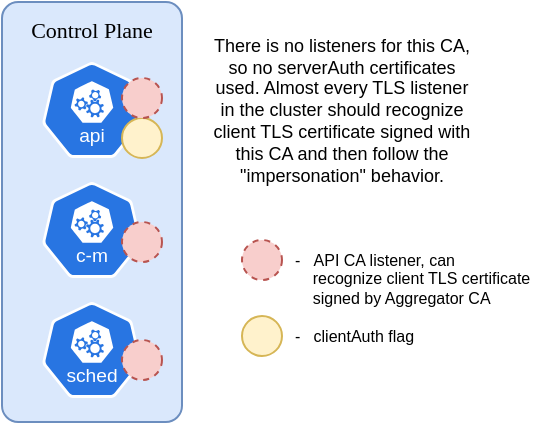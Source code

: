 <mxfile version="28.2.5">
  <diagram name="Page-1" id="6w3Nn8mPZokH5K6b7TAQ">
    <mxGraphModel dx="496" dy="371" grid="1" gridSize="10" guides="1" tooltips="1" connect="1" arrows="1" fold="1" page="1" pageScale="1" pageWidth="827" pageHeight="1169" math="0" shadow="0">
      <root>
        <mxCell id="0" />
        <mxCell id="1" parent="0" />
        <mxCell id="zOuMPL_r7VEr6dwzE8yM-19" value="" style="rounded=0;whiteSpace=wrap;html=1;strokeColor=none;" parent="1" vertex="1">
          <mxGeometry x="400" y="574" width="160" height="75" as="geometry" />
        </mxCell>
        <mxCell id="OOeiIcqSMya32nPRaJqt-1" value="&lt;font style=&quot;font-size: 11px;&quot;&gt;Control Plane&lt;/font&gt;" style="rounded=1;whiteSpace=wrap;html=1;fillColor=#dae8fc;strokeColor=#6c8ebf;verticalAlign=top;fontFamily=Verdana;arcSize=9;" parent="1" vertex="1">
          <mxGeometry x="290" y="460" width="90" height="210" as="geometry" />
        </mxCell>
        <mxCell id="OOeiIcqSMya32nPRaJqt-29" value="" style="aspect=fixed;sketch=0;html=1;dashed=0;whitespace=wrap;verticalLabelPosition=bottom;verticalAlign=top;fillColor=#2875E2;strokeColor=#ffffff;points=[[0.005,0.63,0],[0.1,0.2,0],[0.9,0.2,0],[0.5,0,0],[0.995,0.63,0],[0.72,0.99,0],[0.5,1,0],[0.28,0.99,0]];shape=mxgraph.kubernetes.icon2;kubernetesLabel=1;prIcon=api;rounded=1;" parent="1" vertex="1">
          <mxGeometry x="310" y="490" width="50" height="48" as="geometry" />
        </mxCell>
        <mxCell id="OOeiIcqSMya32nPRaJqt-30" value="" style="aspect=fixed;sketch=0;html=1;dashed=0;whitespace=wrap;verticalLabelPosition=bottom;verticalAlign=top;fillColor=#2875E2;strokeColor=#ffffff;points=[[0.005,0.63,0],[0.1,0.2,0],[0.9,0.2,0],[0.5,0,0],[0.995,0.63,0],[0.72,0.99,0],[0.5,1,0],[0.28,0.99,0]];shape=mxgraph.kubernetes.icon2;kubernetesLabel=1;prIcon=c_m;rounded=1;" parent="1" vertex="1">
          <mxGeometry x="310" y="550" width="50" height="48" as="geometry" />
        </mxCell>
        <mxCell id="OOeiIcqSMya32nPRaJqt-31" value="" style="aspect=fixed;sketch=0;html=1;dashed=0;whitespace=wrap;verticalLabelPosition=bottom;verticalAlign=top;fillColor=#2875E2;strokeColor=#ffffff;points=[[0.005,0.63,0],[0.1,0.2,0],[0.9,0.2,0],[0.5,0,0],[0.995,0.63,0],[0.72,0.99,0],[0.5,1,0],[0.28,0.99,0]];shape=mxgraph.kubernetes.icon2;kubernetesLabel=1;prIcon=sched;rounded=1;" parent="1" vertex="1">
          <mxGeometry x="310" y="610" width="50" height="48" as="geometry" />
        </mxCell>
        <mxCell id="zOuMPL_r7VEr6dwzE8yM-4" value="" style="ellipse;whiteSpace=wrap;html=1;aspect=fixed;fontSize=8;fillColor=#fff2cc;strokeColor=#d6b656;" parent="1" vertex="1">
          <mxGeometry x="350" y="518" width="20" height="20" as="geometry" />
        </mxCell>
        <mxCell id="zOuMPL_r7VEr6dwzE8yM-5" value="&lt;div&gt;&lt;br&gt;&lt;/div&gt;&lt;div&gt;&lt;br&gt;&lt;/div&gt;&amp;nbsp; -&amp;nbsp; &amp;nbsp;API CA listener, can&lt;div&gt;&amp;nbsp; &amp;nbsp; &amp;nbsp; recognize client TLS certificate&lt;/div&gt;&lt;div&gt;&amp;nbsp; &amp;nbsp; &amp;nbsp; signed by Aggregator CA&lt;/div&gt;" style="ellipse;html=1;aspect=fixed;fontSize=8;fillColor=#f8cecc;strokeColor=#b85450;labelPosition=right;verticalLabelPosition=middle;align=left;verticalAlign=middle;dashed=1;" parent="1" vertex="1">
          <mxGeometry x="410" y="579" width="20" height="20" as="geometry" />
        </mxCell>
        <mxCell id="zOuMPL_r7VEr6dwzE8yM-6" value="" style="ellipse;whiteSpace=wrap;html=1;aspect=fixed;fontSize=8;fillColor=#f8cecc;strokeColor=#b85450;dashed=1;" parent="1" vertex="1">
          <mxGeometry x="350" y="570" width="20" height="20" as="geometry" />
        </mxCell>
        <mxCell id="zOuMPL_r7VEr6dwzE8yM-7" value="" style="ellipse;whiteSpace=wrap;html=1;aspect=fixed;fontSize=8;fillColor=#f8cecc;strokeColor=#b85450;dashed=1;" parent="1" vertex="1">
          <mxGeometry x="350" y="629" width="20" height="20" as="geometry" />
        </mxCell>
        <mxCell id="zOuMPL_r7VEr6dwzE8yM-12" value="&amp;nbsp; -&amp;nbsp; &amp;nbsp;clientAuth flag" style="ellipse;html=1;aspect=fixed;fontSize=8;fillColor=#fff2cc;strokeColor=#d6b656;labelPosition=right;verticalLabelPosition=middle;align=left;verticalAlign=middle;" parent="1" vertex="1">
          <mxGeometry x="410" y="617" width="20" height="20" as="geometry" />
        </mxCell>
        <mxCell id="Agkv-vm6Fi2D6QT-RCuS-1" value="There is no listeners for this CA, so no serverAuth certificates used. Almost every TLS listener in the cluster should recognize client TLS certificate signed with this CA and then follow the &lt;br&gt;&quot;impersonation&quot; behavior." style="whiteSpace=wrap;html=1;fontSize=9;spacing=6;strokeColor=none;" vertex="1" parent="1">
          <mxGeometry x="390" y="469" width="140" height="90" as="geometry" />
        </mxCell>
        <mxCell id="Agkv-vm6Fi2D6QT-RCuS-2" value="" style="ellipse;html=1;aspect=fixed;fontSize=8;fillColor=#f8cecc;strokeColor=#b85450;labelPosition=right;verticalLabelPosition=middle;align=left;verticalAlign=middle;dashed=1;" vertex="1" parent="1">
          <mxGeometry x="350" y="498" width="20" height="20" as="geometry" />
        </mxCell>
      </root>
    </mxGraphModel>
  </diagram>
</mxfile>
